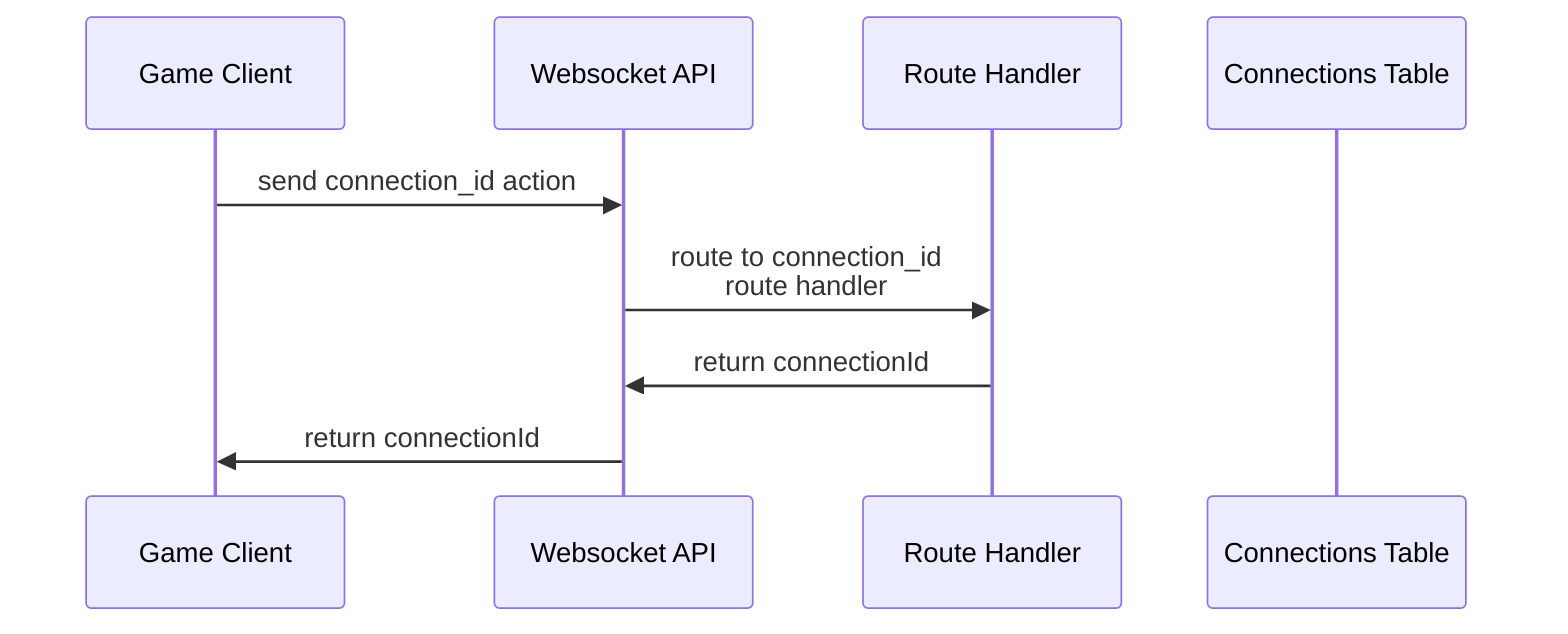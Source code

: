 sequenceDiagram
  participant GC as Game Client
  participant WA as Websocket API
  participant RH as Route Handler
  participant CT as Connections Table

  GC->>WA: send connection_id action
  WA->>RH: route to connection_id<br />route handler
  RH->>WA: return connectionId
  WA->>GC: return connectionId